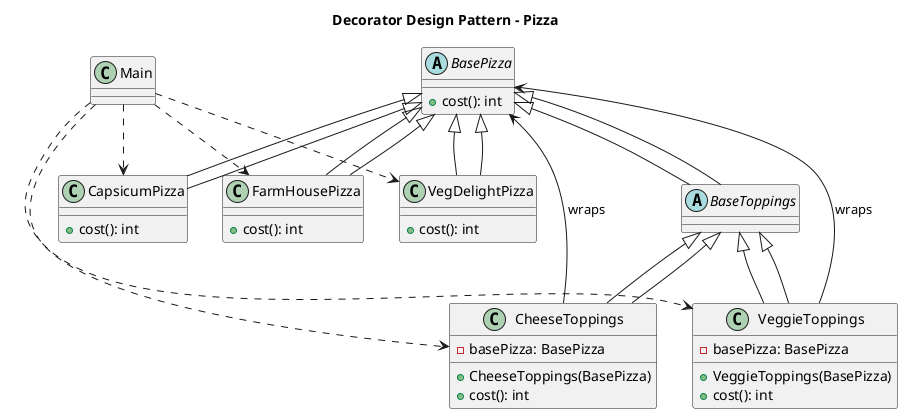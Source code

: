 @startuml Decorator
title Decorator Design Pattern - Pizza

' Abstract base classes
abstract class BasePizza {
    +cost(): int
}

abstract class BaseToppings extends BasePizza

' Concrete pizza implementations
class FarmHousePizza extends BasePizza {
    +cost(): int
}

class CapsicumPizza extends BasePizza {
    +cost(): int
}

class VegDelightPizza extends BasePizza {
    +cost(): int
}

' Toppings (Decorators)
class CheeseToppings extends BaseToppings {
    -basePizza: BasePizza
    +CheeseToppings(BasePizza)
    +cost(): int
}

class VeggieToppings extends BaseToppings {
    -basePizza: BasePizza
    +VeggieToppings(BasePizza)
    +cost(): int
}

' Client
class Main

' Inheritance relationships
BasePizza <|-- BaseToppings
BasePizza <|-- FarmHousePizza
BasePizza <|-- CapsicumPizza
BasePizza <|-- VegDelightPizza
BaseToppings <|-- CheeseToppings
BaseToppings <|-- VeggieToppings

' Composition (Decorator)
CheeseToppings --> BasePizza : wraps
VeggieToppings --> BasePizza : wraps

' Main usage
Main ..> CheeseToppings
Main ..> VeggieToppings
Main ..> FarmHousePizza
Main ..> CapsicumPizza
Main ..> VegDelightPizza

@enduml
